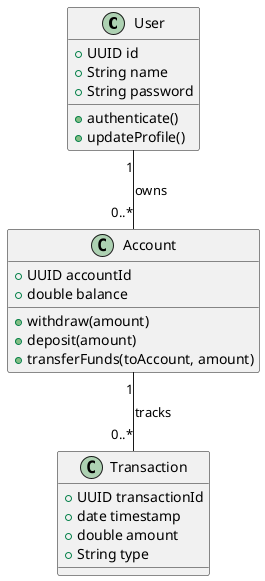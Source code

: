 @startuml
class User {
    +UUID id
    +String name
    +String password
    +authenticate()
    +updateProfile()
}

class Account {
    +UUID accountId
    +double balance
    +withdraw(amount)
    +deposit(amount)
    +transferFunds(toAccount, amount)
}

class Transaction {
    +UUID transactionId
    +date timestamp
    +double amount
    +String type
}

User "1" -- "0..*" Account : owns
Account "1" -- "0..*" Transaction : tracks
@enduml
